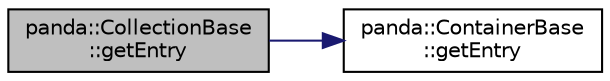 digraph "panda::CollectionBase::getEntry"
{
 // INTERACTIVE_SVG=YES
  edge [fontname="Helvetica",fontsize="10",labelfontname="Helvetica",labelfontsize="10"];
  node [fontname="Helvetica",fontsize="10",shape=record];
  rankdir="LR";
  Node1 [label="panda::CollectionBase\l::getEntry",height=0.2,width=0.4,color="black", fillcolor="grey75", style="filled" fontcolor="black"];
  Node1 -> Node2 [color="midnightblue",fontsize="10",style="solid"];
  Node2 [label="panda::ContainerBase\l::getEntry",height=0.2,width=0.4,color="black", fillcolor="white", style="filled",URL="$classpanda_1_1ContainerBase.html#adc43d50a0f00fc6b3bf8288d3fce7fe5"];
}

